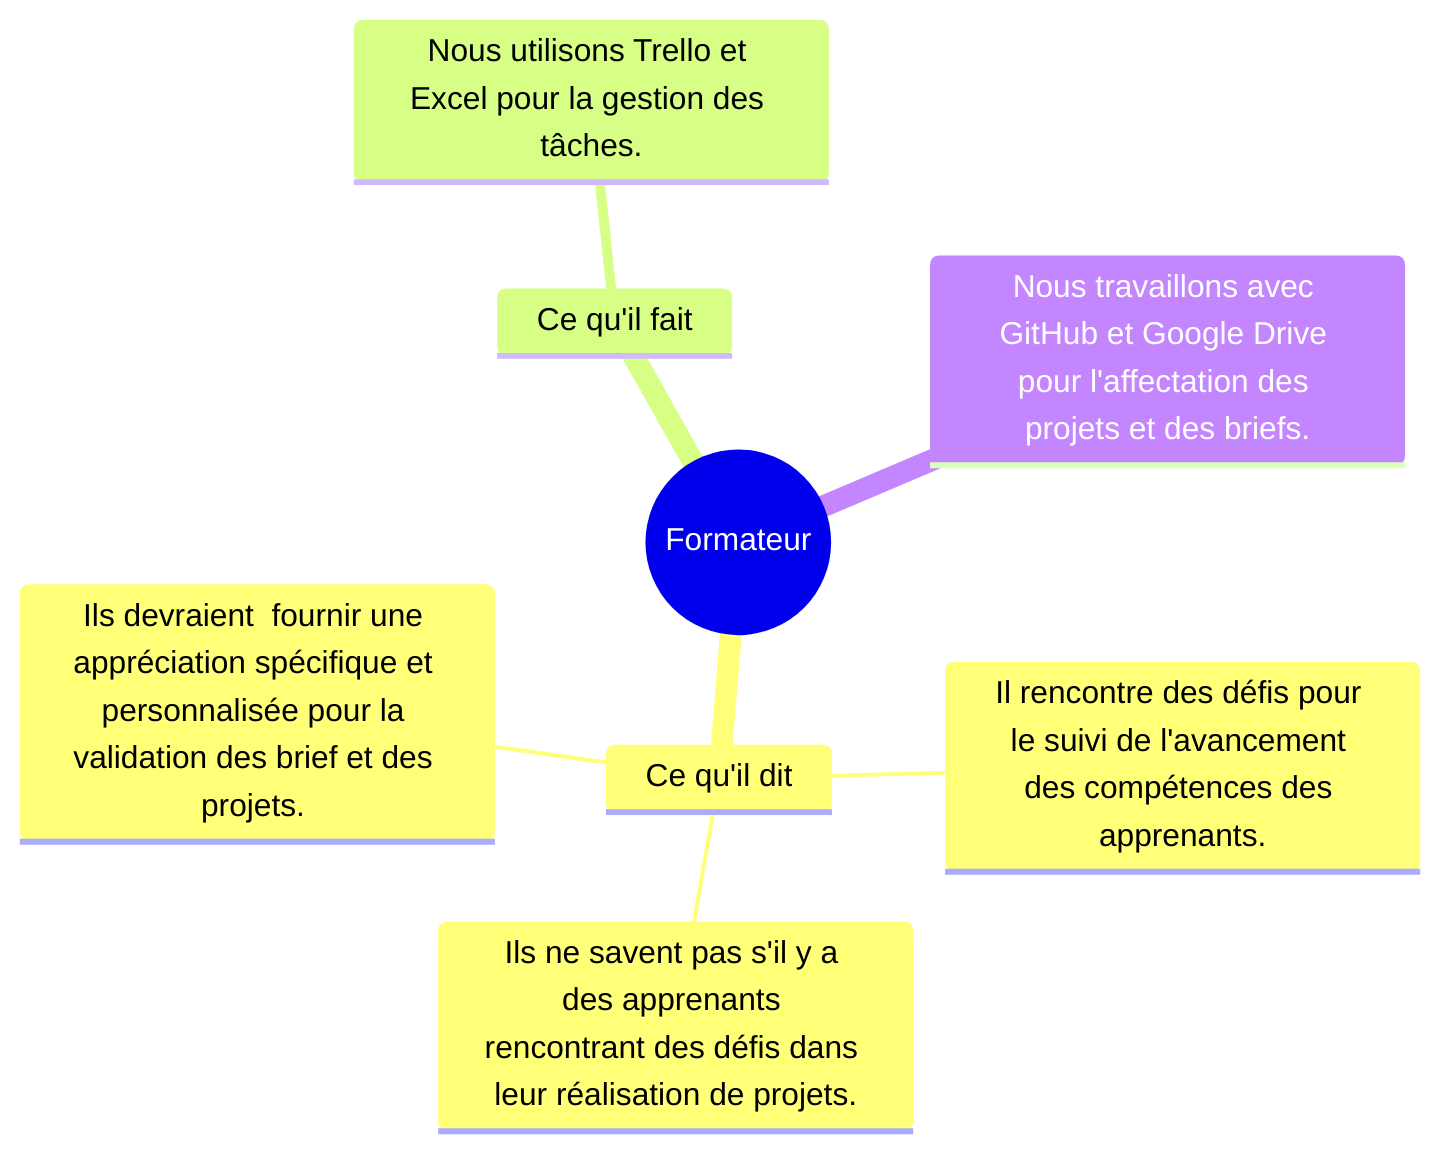 %% @config(../../../modélisation/mindmap-config.json)
mindmap
  root((Formateur))
     Ce qu'il dit
      Il rencontre des défis pour le suivi de l'avancement des compétences des apprenants.
      Ils ne savent pas s'il y a des apprenants rencontrant des défis dans leur réalisation de projets.
      Ils devraient  fournir une appréciation spécifique et personnalisée pour la validation des brief et des projets. 
    Ce qu'il fait
      Nous utilisons Trello et Excel pour la gestion des tâches.
    Nous travaillons avec GitHub et Google Drive pour l'affectation des projets et des briefs.